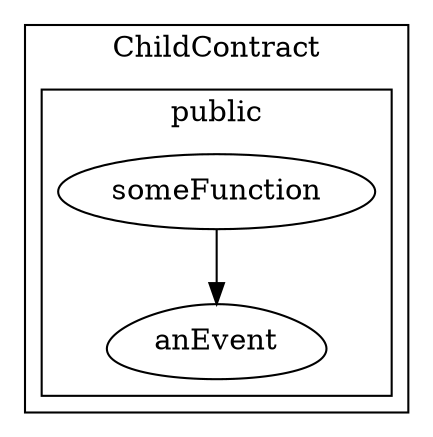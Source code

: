 digraph parent {
	subgraph cluster_ChildContract {
		graph [label=ChildContract]
		subgraph cluster_ChildContract_internal {
			graph [label=internal]
		}
		subgraph cluster_ChildContract_public {
			graph [label=public]
			someFunction
			anEvent [shape=egg]
			someFunction -> anEvent
		}
		subgraph cluster_ChildContract_external {
			graph [label=external]
		}
		subgraph cluster_ChildContract_default {
			graph [label=default]
		}
	}
}

